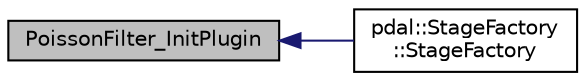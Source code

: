 digraph "PoissonFilter_InitPlugin"
{
  edge [fontname="Helvetica",fontsize="10",labelfontname="Helvetica",labelfontsize="10"];
  node [fontname="Helvetica",fontsize="10",shape=record];
  rankdir="LR";
  Node1 [label="PoissonFilter_InitPlugin",height=0.2,width=0.4,color="black", fillcolor="grey75", style="filled", fontcolor="black"];
  Node1 -> Node2 [dir="back",color="midnightblue",fontsize="10",style="solid",fontname="Helvetica"];
  Node2 [label="pdal::StageFactory\l::StageFactory",height=0.2,width=0.4,color="black", fillcolor="white", style="filled",URL="$classpdal_1_1StageFactory.html#aa06733f74043861f6216f5097b06cf52"];
}

